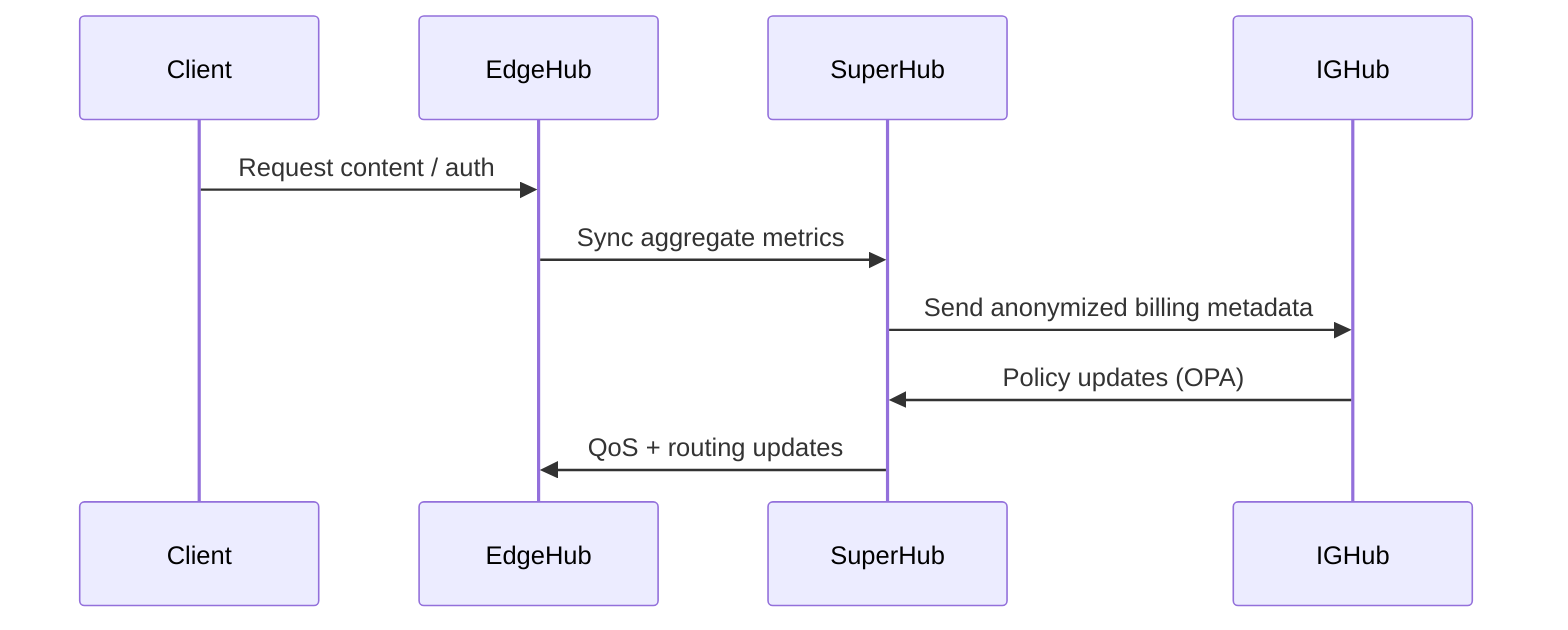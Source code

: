%% Microservice Interaction (Mermaid sequence)
sequenceDiagram
  participant Client
  participant EdgeHub
  participant SuperHub
  participant IGHub
  Client->>EdgeHub: Request content / auth
  EdgeHub->>SuperHub: Sync aggregate metrics
  SuperHub->>IGHub: Send anonymized billing metadata
  IGHub->>SuperHub: Policy updates (OPA)
  SuperHub->>EdgeHub: QoS + routing updates